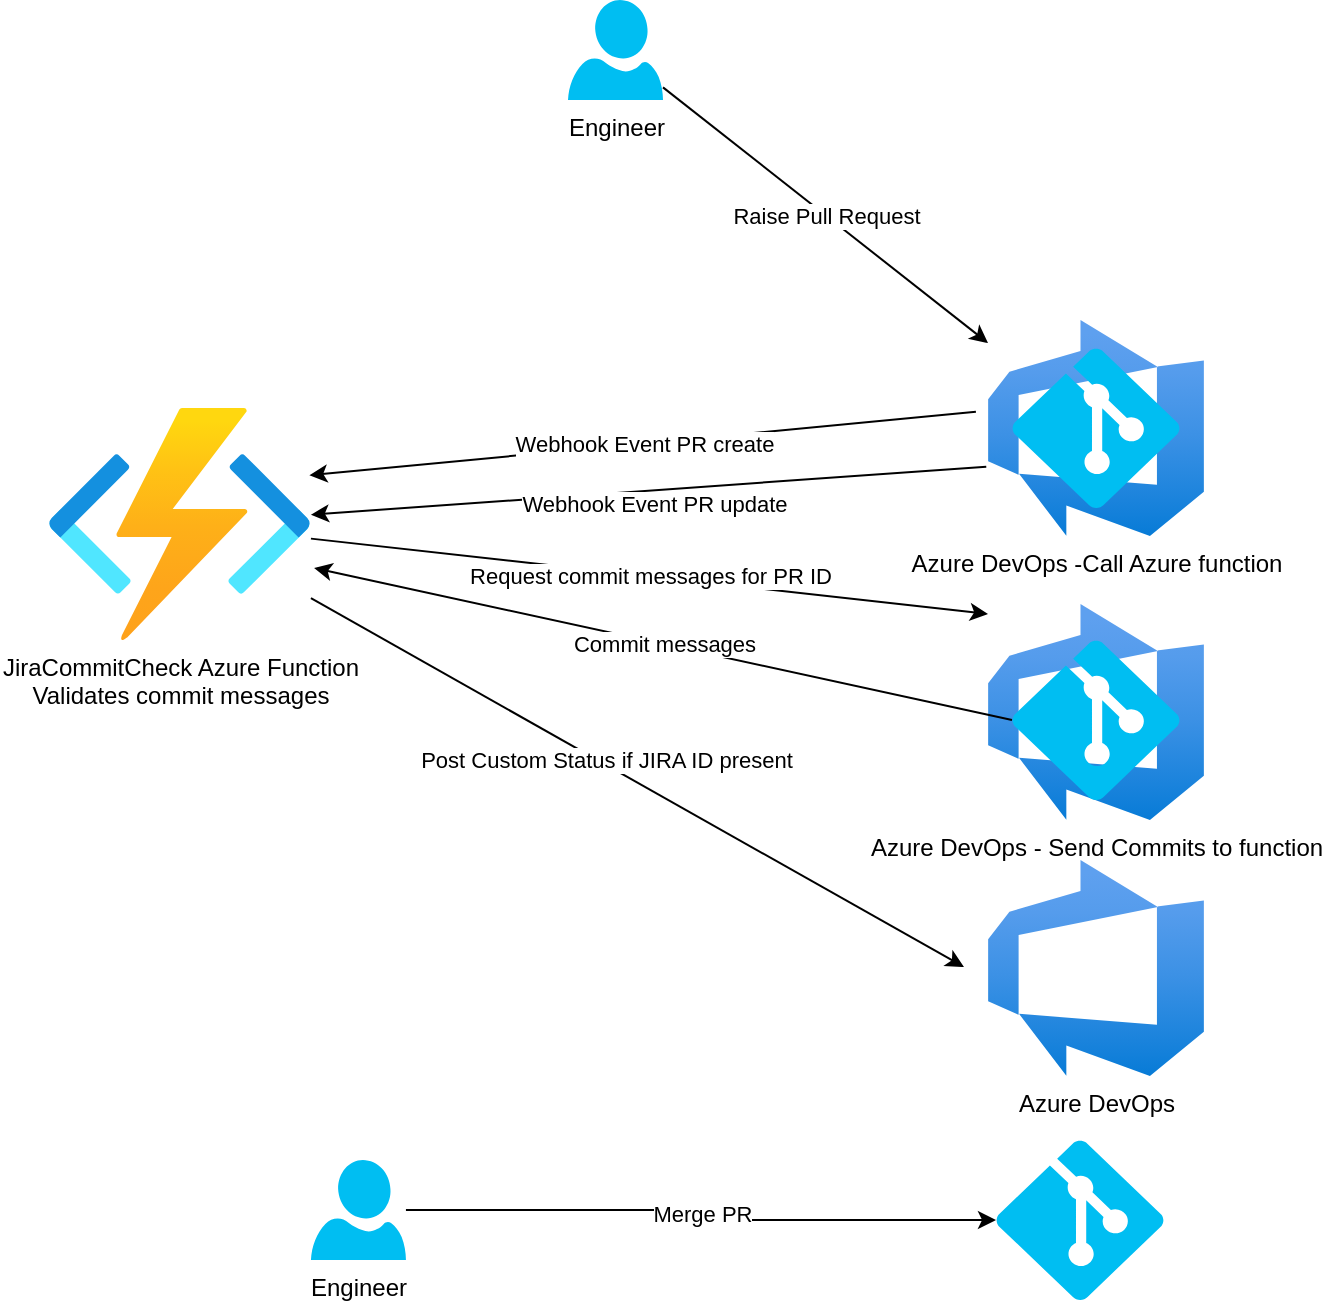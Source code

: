 <mxfile version="20.8.23" type="github">
  <diagram name="Page-1" id="EFmz8oA9RWhHxVGzm2F2">
    <mxGraphModel dx="850" dy="533" grid="1" gridSize="10" guides="1" tooltips="1" connect="1" arrows="1" fold="1" page="1" pageScale="1" pageWidth="827" pageHeight="1169" math="0" shadow="0">
      <root>
        <mxCell id="0" />
        <mxCell id="1" parent="0" />
        <mxCell id="sGJP9cCmishNoVMJ-akV-15" value="Azure DevOps - Send Commits to function" style="aspect=fixed;html=1;points=[];align=center;image;fontSize=12;image=img/lib/azure2/devops/Azure_DevOps.svg;" parent="1" vertex="1">
          <mxGeometry x="610" y="342" width="108" height="108" as="geometry" />
        </mxCell>
        <mxCell id="sGJP9cCmishNoVMJ-akV-4" value="Webhook Event PR create" style="edgeStyle=none;rounded=0;orthogonalLoop=1;jettySize=auto;html=1;exitX=-0.056;exitY=0.425;exitDx=0;exitDy=0;exitPerimeter=0;entryX=0.994;entryY=0.29;entryDx=0;entryDy=0;entryPerimeter=0;" parent="1" source="JRKU9xBNxjADtYyzL5ID-1" target="JRKU9xBNxjADtYyzL5ID-3" edge="1">
          <mxGeometry x="-0.002" relative="1" as="geometry">
            <mxPoint x="320" y="280" as="targetPoint" />
            <mxPoint as="offset" />
          </mxGeometry>
        </mxCell>
        <mxCell id="sGJP9cCmishNoVMJ-akV-5" style="edgeStyle=none;rounded=0;orthogonalLoop=1;jettySize=auto;html=1;exitX=-0.008;exitY=0.679;exitDx=0;exitDy=0;exitPerimeter=0;" parent="1" source="JRKU9xBNxjADtYyzL5ID-1" target="JRKU9xBNxjADtYyzL5ID-3" edge="1">
          <mxGeometry relative="1" as="geometry">
            <mxPoint x="600" y="310" as="sourcePoint" />
          </mxGeometry>
        </mxCell>
        <mxCell id="sGJP9cCmishNoVMJ-akV-6" value="Webhook Event PR update" style="edgeLabel;html=1;align=center;verticalAlign=middle;resizable=0;points=[];" parent="sGJP9cCmishNoVMJ-akV-5" vertex="1" connectable="0">
          <mxGeometry x="0.428" y="-1" relative="1" as="geometry">
            <mxPoint x="75" y="2" as="offset" />
          </mxGeometry>
        </mxCell>
        <mxCell id="JRKU9xBNxjADtYyzL5ID-1" value="Azure DevOps -Call Azure function" style="aspect=fixed;html=1;points=[];align=center;image;fontSize=12;image=img/lib/azure2/devops/Azure_DevOps.svg;" parent="1" vertex="1">
          <mxGeometry x="610" y="200" width="108" height="108" as="geometry" />
        </mxCell>
        <mxCell id="sGJP9cCmishNoVMJ-akV-13" value="Commit messages" style="edgeStyle=none;rounded=0;orthogonalLoop=1;jettySize=auto;html=1;exitX=0;exitY=0.5;exitDx=0;exitDy=0;exitPerimeter=0;entryX=1.012;entryY=0.69;entryDx=0;entryDy=0;entryPerimeter=0;" parent="1" source="JRKU9xBNxjADtYyzL5ID-2" edge="1" target="JRKU9xBNxjADtYyzL5ID-3">
          <mxGeometry relative="1" as="geometry">
            <mxPoint x="290" y="350" as="targetPoint" />
          </mxGeometry>
        </mxCell>
        <mxCell id="JRKU9xBNxjADtYyzL5ID-2" value="" style="verticalLabelPosition=bottom;html=1;verticalAlign=top;align=center;strokeColor=none;fillColor=#00BEF2;shape=mxgraph.azure.git_repository;" parent="1" vertex="1">
          <mxGeometry x="622" y="360" width="84" height="80" as="geometry" />
        </mxCell>
        <mxCell id="sGJP9cCmishNoVMJ-akV-7" style="edgeStyle=none;rounded=0;orthogonalLoop=1;jettySize=auto;html=1;entryX=-0.024;entryY=1.044;entryDx=0;entryDy=0;entryPerimeter=0;" parent="1" edge="1" source="JRKU9xBNxjADtYyzL5ID-3">
          <mxGeometry relative="1" as="geometry">
            <mxPoint x="310" y="480" as="sourcePoint" />
            <mxPoint x="597.984" y="523.496" as="targetPoint" />
          </mxGeometry>
        </mxCell>
        <mxCell id="sGJP9cCmishNoVMJ-akV-9" value="Post Custom Status if JIRA ID present" style="edgeLabel;html=1;align=center;verticalAlign=middle;resizable=0;points=[];" parent="sGJP9cCmishNoVMJ-akV-7" vertex="1" connectable="0">
          <mxGeometry x="-0.104" y="2" relative="1" as="geometry">
            <mxPoint as="offset" />
          </mxGeometry>
        </mxCell>
        <mxCell id="sGJP9cCmishNoVMJ-akV-12" value="Request commit messages for PR ID" style="edgeStyle=none;rounded=0;orthogonalLoop=1;jettySize=auto;html=1;entryX=0;entryY=0.046;entryDx=0;entryDy=0;entryPerimeter=0;" parent="1" source="JRKU9xBNxjADtYyzL5ID-3" target="sGJP9cCmishNoVMJ-akV-15" edge="1">
          <mxGeometry x="0.002" relative="1" as="geometry">
            <mxPoint as="offset" />
            <mxPoint x="600" y="350" as="targetPoint" />
          </mxGeometry>
        </mxCell>
        <mxCell id="JRKU9xBNxjADtYyzL5ID-3" value="JiraCommitCheck Azure Function&lt;br&gt;Validates commit messages" style="aspect=fixed;html=1;points=[];align=center;image;fontSize=12;image=img/lib/azure2/compute/Function_Apps.svg;" parent="1" vertex="1">
          <mxGeometry x="140" y="244" width="131.47" height="116" as="geometry" />
        </mxCell>
        <mxCell id="sGJP9cCmishNoVMJ-akV-3" value="Raise Pull Request" style="edgeStyle=none;rounded=0;orthogonalLoop=1;jettySize=auto;html=1;" parent="1" source="sGJP9cCmishNoVMJ-akV-1" target="JRKU9xBNxjADtYyzL5ID-1" edge="1">
          <mxGeometry relative="1" as="geometry">
            <mxPoint x="430" y="150" as="targetPoint" />
          </mxGeometry>
        </mxCell>
        <mxCell id="sGJP9cCmishNoVMJ-akV-1" value="Engineer" style="verticalLabelPosition=bottom;html=1;verticalAlign=top;align=center;strokeColor=none;fillColor=#00BEF2;shape=mxgraph.azure.user;" parent="1" vertex="1">
          <mxGeometry x="400" y="40" width="47.5" height="50" as="geometry" />
        </mxCell>
        <mxCell id="sGJP9cCmishNoVMJ-akV-11" value="Azure DevOps" style="aspect=fixed;html=1;points=[];align=center;image;fontSize=12;image=img/lib/azure2/devops/Azure_DevOps.svg;" parent="1" vertex="1">
          <mxGeometry x="610" y="470" width="108" height="108" as="geometry" />
        </mxCell>
        <mxCell id="sGJP9cCmishNoVMJ-akV-14" value="" style="verticalLabelPosition=bottom;html=1;verticalAlign=top;align=center;strokeColor=none;fillColor=#00BEF2;shape=mxgraph.azure.git_repository;" parent="1" vertex="1">
          <mxGeometry x="622" y="214" width="84" height="80" as="geometry" />
        </mxCell>
        <mxCell id="sGJP9cCmishNoVMJ-akV-16" value="" style="shape=image;html=1;verticalAlign=top;verticalLabelPosition=bottom;labelBackgroundColor=#ffffff;imageAspect=0;aspect=fixed;image=https://cdn4.iconfinder.com/data/icons/essentials-74/24/040_-_Tick-128.png" parent="1" vertex="1">
          <mxGeometry x="630" y="500" width="68" height="68" as="geometry" />
        </mxCell>
        <mxCell id="NqNUGkiRze2fhWC3TTIN-2" value="Merge PR" style="edgeStyle=orthogonalEdgeStyle;rounded=0;orthogonalLoop=1;jettySize=auto;html=1;" edge="1" parent="1" source="sGJP9cCmishNoVMJ-akV-18" target="NqNUGkiRze2fhWC3TTIN-1">
          <mxGeometry relative="1" as="geometry" />
        </mxCell>
        <mxCell id="sGJP9cCmishNoVMJ-akV-18" value="Engineer" style="verticalLabelPosition=bottom;html=1;verticalAlign=top;align=center;strokeColor=none;fillColor=#00BEF2;shape=mxgraph.azure.user;" parent="1" vertex="1">
          <mxGeometry x="271.47" y="620" width="47.5" height="50" as="geometry" />
        </mxCell>
        <mxCell id="NqNUGkiRze2fhWC3TTIN-1" value="" style="verticalLabelPosition=bottom;html=1;verticalAlign=top;align=center;strokeColor=none;fillColor=#00BEF2;shape=mxgraph.azure.git_repository;" vertex="1" parent="1">
          <mxGeometry x="614" y="610" width="84" height="80" as="geometry" />
        </mxCell>
      </root>
    </mxGraphModel>
  </diagram>
</mxfile>
